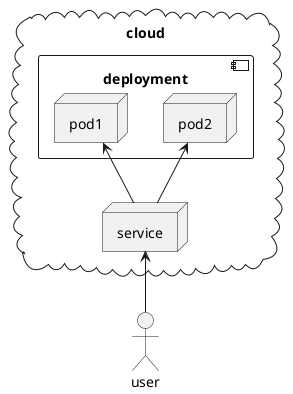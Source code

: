 @startuml
actor user

cloud cloud {

    node service

    component deployment {
        node pod1
        node pod2
    }

    service -up-> pod1
    service -up-> pod2
}
user -up-> service

@enduml